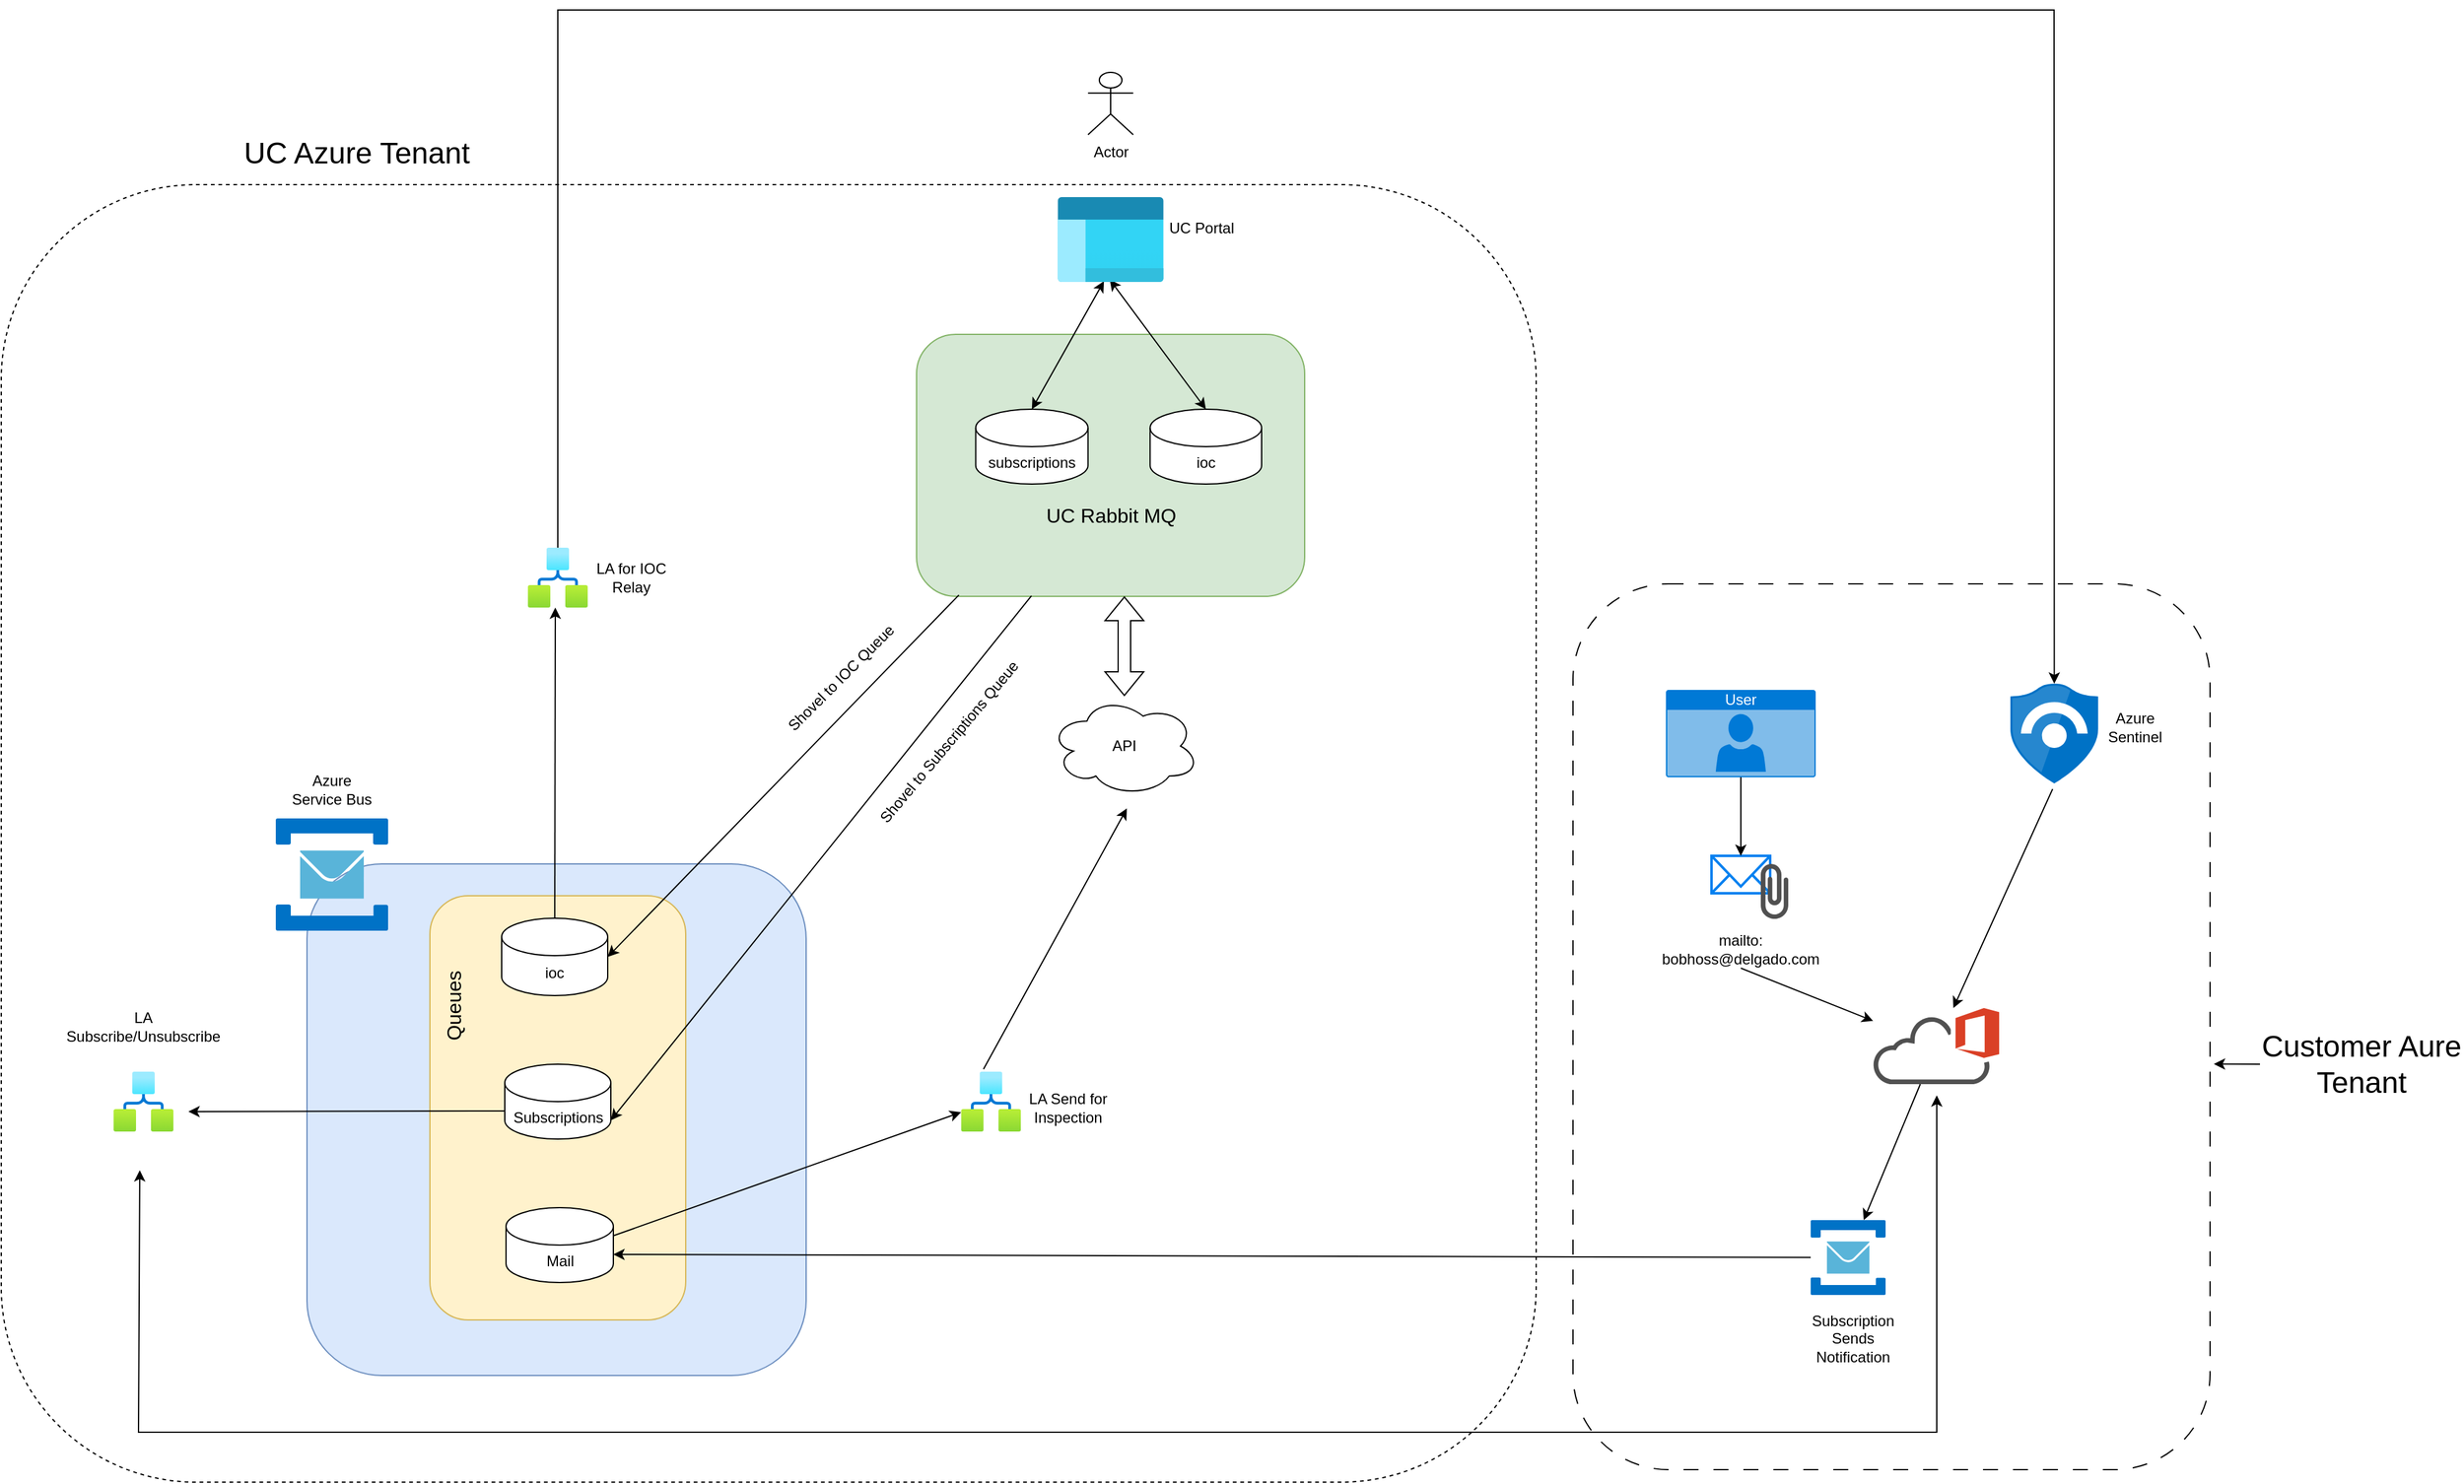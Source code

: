 <mxfile version="21.6.8" type="device" pages="2">
  <diagram name="Page-1" id="SXquLWywHy_jK7-9NIGL">
    <mxGraphModel dx="2390" dy="2485" grid="1" gridSize="10" guides="1" tooltips="1" connect="1" arrows="1" fold="1" page="1" pageScale="1" pageWidth="850" pageHeight="1100" math="0" shadow="0">
      <root>
        <mxCell id="0" />
        <mxCell id="1" parent="0" />
        <mxCell id="zbcflQJLh2eQShG7Zai7-59" value="" style="rounded=1;whiteSpace=wrap;html=1;dashed=1;" vertex="1" parent="1">
          <mxGeometry x="90" y="-430" width="1230" height="1040" as="geometry" />
        </mxCell>
        <mxCell id="zbcflQJLh2eQShG7Zai7-45" value="" style="rounded=1;whiteSpace=wrap;html=1;dashed=1;dashPattern=12 12;" vertex="1" parent="1">
          <mxGeometry x="1349.5" y="-110" width="510.5" height="710" as="geometry" />
        </mxCell>
        <mxCell id="zbcflQJLh2eQShG7Zai7-42" value="" style="rounded=1;whiteSpace=wrap;html=1;fillColor=#d5e8d4;strokeColor=#82b366;" vertex="1" parent="1">
          <mxGeometry x="823.49" y="-310" width="311" height="210" as="geometry" />
        </mxCell>
        <mxCell id="zArQtPapteYb4jlWrIeE-10" value="" style="rounded=1;whiteSpace=wrap;html=1;fillColor=#dae8fc;strokeColor=#6c8ebf;" parent="1" vertex="1">
          <mxGeometry x="335" y="114.5" width="400" height="410" as="geometry" />
        </mxCell>
        <mxCell id="zArQtPapteYb4jlWrIeE-13" value="" style="rounded=1;whiteSpace=wrap;html=1;fillColor=#fff2cc;strokeColor=#d6b656;" parent="1" vertex="1">
          <mxGeometry x="433.5" y="140" width="205" height="340" as="geometry" />
        </mxCell>
        <mxCell id="zArQtPapteYb4jlWrIeE-1" value="Actor" style="shape=umlActor;verticalLabelPosition=bottom;verticalAlign=top;html=1;outlineConnect=0;" parent="1" vertex="1">
          <mxGeometry x="960.87" y="-520" width="36.25" height="50" as="geometry" />
        </mxCell>
        <mxCell id="zArQtPapteYb4jlWrIeE-6" value="subscriptions" style="shape=cylinder3;whiteSpace=wrap;html=1;boundedLbl=1;backgroundOutline=1;size=15;" parent="1" vertex="1">
          <mxGeometry x="870.87" y="-250" width="90" height="60" as="geometry" />
        </mxCell>
        <mxCell id="zArQtPapteYb4jlWrIeE-7" value="Subscriptions" style="shape=cylinder3;whiteSpace=wrap;html=1;boundedLbl=1;backgroundOutline=1;size=15;" parent="1" vertex="1">
          <mxGeometry x="493.5" y="275" width="85" height="60" as="geometry" />
        </mxCell>
        <mxCell id="zArQtPapteYb4jlWrIeE-8" value="ioc" style="shape=cylinder3;whiteSpace=wrap;html=1;boundedLbl=1;backgroundOutline=1;size=15;" parent="1" vertex="1">
          <mxGeometry x="1010.63" y="-250" width="89.37" height="60" as="geometry" />
        </mxCell>
        <mxCell id="zArQtPapteYb4jlWrIeE-9" value="ioc" style="shape=cylinder3;whiteSpace=wrap;html=1;boundedLbl=1;backgroundOutline=1;size=15;" parent="1" vertex="1">
          <mxGeometry x="491" y="158" width="85" height="62" as="geometry" />
        </mxCell>
        <mxCell id="zArQtPapteYb4jlWrIeE-14" value="" style="image;aspect=fixed;html=1;points=[];align=center;fontSize=12;image=img/lib/azure2/internet_of_things/Logic_Apps.svg;" parent="1" vertex="1">
          <mxGeometry x="180" y="281" width="48" height="48" as="geometry" />
        </mxCell>
        <mxCell id="zArQtPapteYb4jlWrIeE-15" value="" style="endArrow=classic;html=1;rounded=0;exitX=0;exitY=0;exitDx=0;exitDy=37.5;exitPerimeter=0;" parent="1" source="zArQtPapteYb4jlWrIeE-7" edge="1">
          <mxGeometry width="50" height="50" relative="1" as="geometry">
            <mxPoint x="570" y="460" as="sourcePoint" />
            <mxPoint x="240" y="313" as="targetPoint" />
            <Array as="points" />
          </mxGeometry>
        </mxCell>
        <mxCell id="zArQtPapteYb4jlWrIeE-16" value="" style="image;aspect=fixed;html=1;points=[];align=center;fontSize=12;image=img/lib/azure2/internet_of_things/Logic_Apps.svg;" parent="1" vertex="1">
          <mxGeometry x="512" y="-139" width="48" height="48" as="geometry" />
        </mxCell>
        <mxCell id="zArQtPapteYb4jlWrIeE-17" value="" style="endArrow=classic;html=1;rounded=0;entryX=0.458;entryY=1;entryDx=0;entryDy=0;entryPerimeter=0;" parent="1" source="zArQtPapteYb4jlWrIeE-9" target="zArQtPapteYb4jlWrIeE-16" edge="1">
          <mxGeometry width="50" height="50" relative="1" as="geometry">
            <mxPoint x="535" y="50" as="sourcePoint" />
            <mxPoint x="620" y="410" as="targetPoint" />
          </mxGeometry>
        </mxCell>
        <mxCell id="zArQtPapteYb4jlWrIeE-27" value="API" style="ellipse;shape=cloud;whiteSpace=wrap;html=1;" parent="1" vertex="1">
          <mxGeometry x="930" y="-20" width="120" height="80" as="geometry" />
        </mxCell>
        <mxCell id="zArQtPapteYb4jlWrIeE-29" value="" style="shape=flexArrow;endArrow=classic;startArrow=classic;html=1;rounded=0;" parent="1" source="zArQtPapteYb4jlWrIeE-27" edge="1">
          <mxGeometry width="100" height="100" relative="1" as="geometry">
            <mxPoint x="910" y="480" as="sourcePoint" />
            <mxPoint x="990" y="-100" as="targetPoint" />
            <Array as="points" />
          </mxGeometry>
        </mxCell>
        <mxCell id="zArQtPapteYb4jlWrIeE-31" value="" style="image;aspect=fixed;html=1;points=[];align=center;fontSize=12;image=img/lib/azure2/internet_of_things/Logic_Apps.svg;" parent="1" vertex="1">
          <mxGeometry x="859.12" y="281" width="48" height="48" as="geometry" />
        </mxCell>
        <mxCell id="zArQtPapteYb4jlWrIeE-32" value="" style="endArrow=classic;html=1;rounded=0;exitX=0.375;exitY=-0.042;exitDx=0;exitDy=0;exitPerimeter=0;" parent="1" source="zArQtPapteYb4jlWrIeE-31" edge="1">
          <mxGeometry width="50" height="50" relative="1" as="geometry">
            <mxPoint x="570" y="460" as="sourcePoint" />
            <mxPoint x="992" y="70" as="targetPoint" />
          </mxGeometry>
        </mxCell>
        <mxCell id="zbcflQJLh2eQShG7Zai7-4" value="" style="endArrow=classic;startArrow=classic;html=1;rounded=0;entryX=0.492;entryY=0.972;entryDx=0;entryDy=0;entryPerimeter=0;exitX=0.5;exitY=0;exitDx=0;exitDy=0;exitPerimeter=0;" edge="1" parent="1" source="zArQtPapteYb4jlWrIeE-8" target="zbcflQJLh2eQShG7Zai7-28">
          <mxGeometry width="50" height="50" relative="1" as="geometry">
            <mxPoint x="1498" y="-130" as="sourcePoint" />
            <mxPoint x="1116" y="-208" as="targetPoint" />
          </mxGeometry>
        </mxCell>
        <mxCell id="zbcflQJLh2eQShG7Zai7-5" value="" style="endArrow=classic;startArrow=classic;html=1;rounded=0;entryX=0.5;entryY=0;entryDx=0;entryDy=0;entryPerimeter=0;exitX=0.437;exitY=0.99;exitDx=0;exitDy=0;exitPerimeter=0;" edge="1" parent="1" source="zbcflQJLh2eQShG7Zai7-28" target="zArQtPapteYb4jlWrIeE-6">
          <mxGeometry width="50" height="50" relative="1" as="geometry">
            <mxPoint x="1121.04" y="-194.96" as="sourcePoint" />
            <mxPoint x="1548" y="-180" as="targetPoint" />
          </mxGeometry>
        </mxCell>
        <mxCell id="zbcflQJLh2eQShG7Zai7-7" value="LA Send for Inspection" style="text;html=1;strokeColor=none;fillColor=none;align=center;verticalAlign=middle;whiteSpace=wrap;rounded=0;" vertex="1" parent="1">
          <mxGeometry x="900" y="295" width="90" height="30" as="geometry" />
        </mxCell>
        <mxCell id="zbcflQJLh2eQShG7Zai7-8" value="LA Subscribe/Unsubscribe" style="text;html=1;strokeColor=none;fillColor=none;align=center;verticalAlign=middle;whiteSpace=wrap;rounded=0;" vertex="1" parent="1">
          <mxGeometry x="159" y="230" width="90" height="30" as="geometry" />
        </mxCell>
        <mxCell id="zbcflQJLh2eQShG7Zai7-9" value="LA for IOC Relay" style="text;html=1;strokeColor=none;fillColor=none;align=center;verticalAlign=middle;whiteSpace=wrap;rounded=0;" vertex="1" parent="1">
          <mxGeometry x="550" y="-130" width="90" height="30" as="geometry" />
        </mxCell>
        <mxCell id="zbcflQJLh2eQShG7Zai7-13" value="" style="sketch=0;pointerEvents=1;shadow=0;dashed=0;html=1;strokeColor=none;fillColor=#505050;labelPosition=center;verticalLabelPosition=bottom;outlineConnect=0;verticalAlign=top;align=center;shape=mxgraph.office.clouds.office_365;" vertex="1" parent="1">
          <mxGeometry x="1590" y="230" width="101" height="61" as="geometry" />
        </mxCell>
        <mxCell id="zbcflQJLh2eQShG7Zai7-16" value="User" style="html=1;whiteSpace=wrap;strokeColor=none;fillColor=#0079D6;labelPosition=center;verticalLabelPosition=middle;verticalAlign=top;align=center;fontSize=12;outlineConnect=0;spacingTop=-6;fontColor=#FFFFFF;sketch=0;shape=mxgraph.sitemap.user;" vertex="1" parent="1">
          <mxGeometry x="1424" y="-25" width="120" height="70" as="geometry" />
        </mxCell>
        <mxCell id="zbcflQJLh2eQShG7Zai7-18" value="" style="html=1;verticalLabelPosition=bottom;align=center;labelBackgroundColor=#ffffff;verticalAlign=top;strokeWidth=2;strokeColor=#0080F0;shadow=0;dashed=0;shape=mxgraph.ios7.icons.mail;" vertex="1" parent="1">
          <mxGeometry x="1460.5" y="108" width="47" height="30" as="geometry" />
        </mxCell>
        <mxCell id="zbcflQJLh2eQShG7Zai7-17" value="" style="sketch=0;pointerEvents=1;shadow=0;dashed=0;html=1;strokeColor=none;fillColor=#505050;labelPosition=center;verticalLabelPosition=bottom;verticalAlign=top;outlineConnect=0;align=center;shape=mxgraph.office.concepts.attachment;" vertex="1" parent="1">
          <mxGeometry x="1500" y="114.5" width="22" height="44" as="geometry" />
        </mxCell>
        <mxCell id="zbcflQJLh2eQShG7Zai7-19" value="" style="endArrow=classic;html=1;rounded=0;" edge="1" parent="1" source="zbcflQJLh2eQShG7Zai7-16" target="zbcflQJLh2eQShG7Zai7-18">
          <mxGeometry width="50" height="50" relative="1" as="geometry">
            <mxPoint x="1499.5" y="210" as="sourcePoint" />
            <mxPoint x="1490" y="100" as="targetPoint" />
          </mxGeometry>
        </mxCell>
        <mxCell id="zbcflQJLh2eQShG7Zai7-20" value="mailto: bobhoss@delgado.com" style="text;html=1;strokeColor=none;fillColor=none;align=center;verticalAlign=middle;whiteSpace=wrap;rounded=0;" vertex="1" parent="1">
          <mxGeometry x="1440" y="168" width="88" height="30" as="geometry" />
        </mxCell>
        <mxCell id="zbcflQJLh2eQShG7Zai7-21" value="" style="endArrow=classic;html=1;rounded=0;exitX=0.5;exitY=1;exitDx=0;exitDy=0;" edge="1" parent="1" source="zbcflQJLh2eQShG7Zai7-20" target="zbcflQJLh2eQShG7Zai7-13">
          <mxGeometry width="50" height="50" relative="1" as="geometry">
            <mxPoint x="1059.5" y="410" as="sourcePoint" />
            <mxPoint x="1570" y="280" as="targetPoint" />
          </mxGeometry>
        </mxCell>
        <mxCell id="zbcflQJLh2eQShG7Zai7-24" value="Subscription Sends Notification" style="text;html=1;strokeColor=none;fillColor=none;align=center;verticalAlign=middle;whiteSpace=wrap;rounded=0;" vertex="1" parent="1">
          <mxGeometry x="1544" y="480" width="60" height="30" as="geometry" />
        </mxCell>
        <mxCell id="zbcflQJLh2eQShG7Zai7-26" value="" style="endArrow=classic;html=1;rounded=0;entryX=1;entryY=0;entryDx=0;entryDy=37.5;entryPerimeter=0;" edge="1" parent="1" source="zbcflQJLh2eQShG7Zai7-30" target="zbcflQJLh2eQShG7Zai7-33">
          <mxGeometry width="50" height="50" relative="1" as="geometry">
            <mxPoint x="1234.529" y="439.032" as="sourcePoint" />
            <mxPoint x="960" y="280" as="targetPoint" />
          </mxGeometry>
        </mxCell>
        <mxCell id="zbcflQJLh2eQShG7Zai7-28" value="" style="image;aspect=fixed;html=1;points=[];align=center;fontSize=12;image=img/lib/azure2/general/Management_Portal.svg;" vertex="1" parent="1">
          <mxGeometry x="936.5" y="-420" width="85" height="68" as="geometry" />
        </mxCell>
        <mxCell id="zbcflQJLh2eQShG7Zai7-29" value="" style="image;sketch=0;aspect=fixed;html=1;points=[];align=center;fontSize=12;image=img/lib/mscae/Service_Bus.svg;" vertex="1" parent="1">
          <mxGeometry x="310" y="78" width="90" height="90" as="geometry" />
        </mxCell>
        <mxCell id="zbcflQJLh2eQShG7Zai7-30" value="" style="image;sketch=0;aspect=fixed;html=1;points=[];align=center;fontSize=12;image=img/lib/mscae/Service_Bus.svg;" vertex="1" parent="1">
          <mxGeometry x="1540" y="400" width="60" height="60" as="geometry" />
        </mxCell>
        <mxCell id="zbcflQJLh2eQShG7Zai7-32" value="Azure Service Bus" style="text;html=1;strokeColor=none;fillColor=none;align=center;verticalAlign=middle;whiteSpace=wrap;rounded=0;" vertex="1" parent="1">
          <mxGeometry x="320" y="40" width="70" height="30" as="geometry" />
        </mxCell>
        <mxCell id="zbcflQJLh2eQShG7Zai7-33" value="Mail" style="shape=cylinder3;whiteSpace=wrap;html=1;boundedLbl=1;backgroundOutline=1;size=15;" vertex="1" parent="1">
          <mxGeometry x="494.5" y="390" width="86" height="60" as="geometry" />
        </mxCell>
        <mxCell id="zbcflQJLh2eQShG7Zai7-36" value="" style="endArrow=classic;html=1;rounded=0;exitX=1;exitY=0;exitDx=0;exitDy=22.5;exitPerimeter=0;" edge="1" parent="1" source="zbcflQJLh2eQShG7Zai7-33" target="zArQtPapteYb4jlWrIeE-31">
          <mxGeometry width="50" height="50" relative="1" as="geometry">
            <mxPoint x="580" y="230" as="sourcePoint" />
            <mxPoint x="630" y="180" as="targetPoint" />
          </mxGeometry>
        </mxCell>
        <mxCell id="zbcflQJLh2eQShG7Zai7-38" value="" style="endArrow=classic;html=1;rounded=0;entryX=1;entryY=0.5;entryDx=0;entryDy=0;entryPerimeter=0;exitX=0.109;exitY=0.995;exitDx=0;exitDy=0;exitPerimeter=0;" edge="1" parent="1" source="zbcflQJLh2eQShG7Zai7-42" target="zArQtPapteYb4jlWrIeE-9">
          <mxGeometry width="50" height="50" relative="1" as="geometry">
            <mxPoint x="930" y="-190" as="sourcePoint" />
            <mxPoint x="630" y="180" as="targetPoint" />
          </mxGeometry>
        </mxCell>
        <mxCell id="zbcflQJLh2eQShG7Zai7-39" value="Shovel to IOC Queue" style="text;html=1;strokeColor=none;fillColor=none;align=center;verticalAlign=middle;whiteSpace=wrap;rounded=0;rotation=-45;" vertex="1" parent="1">
          <mxGeometry x="703.49" y="-50" width="120" height="30" as="geometry" />
        </mxCell>
        <mxCell id="zbcflQJLh2eQShG7Zai7-41" value="" style="image;sketch=0;aspect=fixed;html=1;points=[];align=center;fontSize=12;image=img/lib/mscae/Azure_Sentinel.svg;" vertex="1" parent="1">
          <mxGeometry x="1700" y="-30" width="70.4" height="80" as="geometry" />
        </mxCell>
        <mxCell id="zbcflQJLh2eQShG7Zai7-44" value="&lt;font style=&quot;font-size: 16px;&quot;&gt;UC Rabbit MQ&lt;/font&gt;" style="text;html=1;strokeColor=none;fillColor=none;align=center;verticalAlign=middle;whiteSpace=wrap;rounded=0;" vertex="1" parent="1">
          <mxGeometry x="922.5" y="-180" width="113" height="30" as="geometry" />
        </mxCell>
        <mxCell id="zbcflQJLh2eQShG7Zai7-46" value="" style="endArrow=classic;startArrow=classic;html=1;rounded=0;" edge="1" parent="1">
          <mxGeometry width="50" height="50" relative="1" as="geometry">
            <mxPoint x="201" y="360" as="sourcePoint" />
            <mxPoint x="1641" y="300" as="targetPoint" />
            <Array as="points">
              <mxPoint x="200" y="570" />
              <mxPoint x="1641" y="570" />
            </Array>
          </mxGeometry>
        </mxCell>
        <mxCell id="zbcflQJLh2eQShG7Zai7-47" value="" style="endArrow=classic;html=1;rounded=0;" edge="1" parent="1" source="zArQtPapteYb4jlWrIeE-16" target="zbcflQJLh2eQShG7Zai7-41">
          <mxGeometry width="50" height="50" relative="1" as="geometry">
            <mxPoint x="640" y="50" as="sourcePoint" />
            <mxPoint x="690" as="targetPoint" />
            <Array as="points">
              <mxPoint x="536" y="-570" />
              <mxPoint x="1000" y="-570" />
              <mxPoint x="1735" y="-570" />
            </Array>
          </mxGeometry>
        </mxCell>
        <mxCell id="zbcflQJLh2eQShG7Zai7-48" value="&lt;font style=&quot;font-size: 24px;&quot;&gt;Customer Aure Tenant&lt;/font&gt;" style="text;html=1;strokeColor=none;fillColor=none;align=center;verticalAlign=middle;whiteSpace=wrap;rounded=0;" vertex="1" parent="1">
          <mxGeometry x="1900" y="255" width="162.5" height="40" as="geometry" />
        </mxCell>
        <mxCell id="zbcflQJLh2eQShG7Zai7-49" value="Azure Sentinel" style="text;html=1;strokeColor=none;fillColor=none;align=center;verticalAlign=middle;whiteSpace=wrap;rounded=0;" vertex="1" parent="1">
          <mxGeometry x="1770.4" y="-10" width="60" height="30" as="geometry" />
        </mxCell>
        <mxCell id="zbcflQJLh2eQShG7Zai7-50" value="" style="endArrow=classic;html=1;rounded=0;exitX=0.481;exitY=1.055;exitDx=0;exitDy=0;exitPerimeter=0;" edge="1" parent="1" source="zbcflQJLh2eQShG7Zai7-41" target="zbcflQJLh2eQShG7Zai7-13">
          <mxGeometry width="50" height="50" relative="1" as="geometry">
            <mxPoint x="850" y="200" as="sourcePoint" />
            <mxPoint x="900" y="150" as="targetPoint" />
          </mxGeometry>
        </mxCell>
        <mxCell id="zbcflQJLh2eQShG7Zai7-52" value="&lt;font style=&quot;font-size: 16px;&quot;&gt;Queues&lt;/font&gt;" style="text;html=1;strokeColor=none;fillColor=none;align=center;verticalAlign=middle;whiteSpace=wrap;rounded=0;rotation=-90;" vertex="1" parent="1">
          <mxGeometry x="390" y="202" width="125" height="52" as="geometry" />
        </mxCell>
        <mxCell id="zbcflQJLh2eQShG7Zai7-55" value="" style="endArrow=classic;html=1;rounded=0;" edge="1" parent="1" source="zbcflQJLh2eQShG7Zai7-13" target="zbcflQJLh2eQShG7Zai7-30">
          <mxGeometry width="50" height="50" relative="1" as="geometry">
            <mxPoint x="850" y="20" as="sourcePoint" />
            <mxPoint x="900" y="-30" as="targetPoint" />
          </mxGeometry>
        </mxCell>
        <mxCell id="zbcflQJLh2eQShG7Zai7-56" value="" style="endArrow=classic;html=1;rounded=0;entryX=1;entryY=1;entryDx=0;entryDy=-15;entryPerimeter=0;exitX=0.296;exitY=0.998;exitDx=0;exitDy=0;exitPerimeter=0;" edge="1" parent="1" source="zbcflQJLh2eQShG7Zai7-42" target="zArQtPapteYb4jlWrIeE-7">
          <mxGeometry width="50" height="50" relative="1" as="geometry">
            <mxPoint x="850" y="20" as="sourcePoint" />
            <mxPoint x="900" y="-30" as="targetPoint" />
          </mxGeometry>
        </mxCell>
        <mxCell id="zbcflQJLh2eQShG7Zai7-57" value="UC Portal" style="text;html=1;strokeColor=none;fillColor=none;align=center;verticalAlign=middle;whiteSpace=wrap;rounded=0;" vertex="1" parent="1">
          <mxGeometry x="1021.5" y="-410" width="60" height="30" as="geometry" />
        </mxCell>
        <mxCell id="zbcflQJLh2eQShG7Zai7-58" value="Shovel to Subscriptions Queue" style="text;html=1;strokeColor=none;fillColor=none;align=center;verticalAlign=middle;whiteSpace=wrap;rounded=0;rotation=-50;" vertex="1" parent="1">
          <mxGeometry x="760.66" y="1.53" width="177.32" height="30" as="geometry" />
        </mxCell>
        <mxCell id="zbcflQJLh2eQShG7Zai7-60" value="&lt;font style=&quot;font-size: 24px;&quot;&gt;UC Azure Tenant&lt;/font&gt;" style="text;html=1;strokeColor=none;fillColor=none;align=center;verticalAlign=middle;whiteSpace=wrap;rounded=0;" vertex="1" parent="1">
          <mxGeometry x="270" y="-470" width="210" height="30" as="geometry" />
        </mxCell>
        <mxCell id="zbcflQJLh2eQShG7Zai7-63" value="" style="endArrow=classic;html=1;rounded=0;entryX=1.006;entryY=0.542;entryDx=0;entryDy=0;entryPerimeter=0;exitX=0;exitY=0.5;exitDx=0;exitDy=0;" edge="1" parent="1" source="zbcflQJLh2eQShG7Zai7-48" target="zbcflQJLh2eQShG7Zai7-45">
          <mxGeometry width="50" height="50" relative="1" as="geometry">
            <mxPoint x="1890" y="222" as="sourcePoint" />
            <mxPoint x="1090" y="-50" as="targetPoint" />
          </mxGeometry>
        </mxCell>
      </root>
    </mxGraphModel>
  </diagram>
  <diagram id="4mdgIPlBegKgzQdD6meI" name="Page-2">
    <mxGraphModel dx="2868" dy="2762" grid="1" gridSize="10" guides="1" tooltips="1" connect="1" arrows="1" fold="1" page="1" pageScale="1" pageWidth="850" pageHeight="1100" math="0" shadow="0">
      <root>
        <mxCell id="0" />
        <mxCell id="1" parent="0" />
        <mxCell id="MIT6gQoDaKsgvTAdr3W3-1" value="" style="rounded=1;whiteSpace=wrap;html=1;dashed=1;" vertex="1" parent="1">
          <mxGeometry x="386" y="-510" width="1240" height="1040" as="geometry" />
        </mxCell>
        <mxCell id="MIT6gQoDaKsgvTAdr3W3-2" value="" style="rounded=1;whiteSpace=wrap;html=1;dashed=1;dashPattern=12 12;rotation=90;" vertex="1" parent="1">
          <mxGeometry x="669.17" y="430" width="693.5" height="940" as="geometry" />
        </mxCell>
        <mxCell id="MIT6gQoDaKsgvTAdr3W3-3" value="" style="rounded=1;whiteSpace=wrap;html=1;fillColor=#d5e8d4;strokeColor=#82b366;" vertex="1" parent="1">
          <mxGeometry x="823.49" y="-340" width="311" height="210" as="geometry" />
        </mxCell>
        <mxCell id="MIT6gQoDaKsgvTAdr3W3-4" value="" style="rounded=1;whiteSpace=wrap;html=1;fillColor=#dae8fc;strokeColor=#6c8ebf;" vertex="1" parent="1">
          <mxGeometry x="560" y="60" width="863" height="310" as="geometry" />
        </mxCell>
        <mxCell id="MIT6gQoDaKsgvTAdr3W3-5" value="" style="rounded=1;whiteSpace=wrap;html=1;fillColor=#fff2cc;strokeColor=#d6b656;rotation=90;" vertex="1" parent="1">
          <mxGeometry x="874.91" y="-87.07" width="219.34" height="591.53" as="geometry" />
        </mxCell>
        <mxCell id="MIT6gQoDaKsgvTAdr3W3-7" value="subscriptions" style="shape=cylinder3;whiteSpace=wrap;html=1;boundedLbl=1;backgroundOutline=1;size=15;" vertex="1" parent="1">
          <mxGeometry x="870.87" y="-280" width="90" height="60" as="geometry" />
        </mxCell>
        <mxCell id="MIT6gQoDaKsgvTAdr3W3-8" value="Subscriptions" style="shape=cylinder3;whiteSpace=wrap;html=1;boundedLbl=1;backgroundOutline=1;size=15;" vertex="1" parent="1">
          <mxGeometry x="720" y="178.7" width="85" height="60" as="geometry" />
        </mxCell>
        <mxCell id="MIT6gQoDaKsgvTAdr3W3-9" value="ioc" style="shape=cylinder3;whiteSpace=wrap;html=1;boundedLbl=1;backgroundOutline=1;size=15;" vertex="1" parent="1">
          <mxGeometry x="1010.63" y="-280" width="89.37" height="60" as="geometry" />
        </mxCell>
        <mxCell id="MIT6gQoDaKsgvTAdr3W3-10" value="ioc" style="shape=cylinder3;whiteSpace=wrap;html=1;boundedLbl=1;backgroundOutline=1;size=15;" vertex="1" parent="1">
          <mxGeometry x="933.37" y="178.71" width="85" height="62" as="geometry" />
        </mxCell>
        <mxCell id="MIT6gQoDaKsgvTAdr3W3-13" value="" style="image;aspect=fixed;html=1;points=[];align=center;fontSize=12;image=img/lib/azure2/internet_of_things/Logic_Apps.svg;" vertex="1" parent="1">
          <mxGeometry x="951.87" y="402" width="48" height="48" as="geometry" />
        </mxCell>
        <mxCell id="MIT6gQoDaKsgvTAdr3W3-14" value="" style="endArrow=classic;html=1;rounded=0;" edge="1" parent="1" source="MIT6gQoDaKsgvTAdr3W3-10" target="MIT6gQoDaKsgvTAdr3W3-13">
          <mxGeometry width="50" height="50" relative="1" as="geometry">
            <mxPoint x="535" y="50" as="sourcePoint" />
            <mxPoint x="190" y="740" as="targetPoint" />
          </mxGeometry>
        </mxCell>
        <mxCell id="MIT6gQoDaKsgvTAdr3W3-15" value="API" style="ellipse;shape=cloud;whiteSpace=wrap;html=1;" vertex="1" parent="1">
          <mxGeometry x="1308.75" y="-230" width="120" height="80" as="geometry" />
        </mxCell>
        <mxCell id="MIT6gQoDaKsgvTAdr3W3-16" value="" style="shape=flexArrow;endArrow=classic;startArrow=classic;html=1;rounded=0;" edge="1" parent="1" source="MIT6gQoDaKsgvTAdr3W3-15">
          <mxGeometry width="100" height="100" relative="1" as="geometry">
            <mxPoint x="910" y="480" as="sourcePoint" />
            <mxPoint x="1140" y="-190" as="targetPoint" />
            <Array as="points" />
          </mxGeometry>
        </mxCell>
        <mxCell id="MIT6gQoDaKsgvTAdr3W3-19" value="" style="endArrow=classic;startArrow=classic;html=1;rounded=0;entryX=0.492;entryY=0.972;entryDx=0;entryDy=0;entryPerimeter=0;exitX=0.5;exitY=0;exitDx=0;exitDy=0;exitPerimeter=0;" edge="1" parent="1" source="MIT6gQoDaKsgvTAdr3W3-9" target="MIT6gQoDaKsgvTAdr3W3-33">
          <mxGeometry width="50" height="50" relative="1" as="geometry">
            <mxPoint x="1498" y="-160" as="sourcePoint" />
            <mxPoint x="1116" y="-238" as="targetPoint" />
          </mxGeometry>
        </mxCell>
        <mxCell id="MIT6gQoDaKsgvTAdr3W3-20" value="" style="endArrow=classic;startArrow=classic;html=1;rounded=0;entryX=0.5;entryY=0;entryDx=0;entryDy=0;entryPerimeter=0;exitX=0.437;exitY=0.99;exitDx=0;exitDy=0;exitPerimeter=0;" edge="1" parent="1" source="MIT6gQoDaKsgvTAdr3W3-33" target="MIT6gQoDaKsgvTAdr3W3-7">
          <mxGeometry width="50" height="50" relative="1" as="geometry">
            <mxPoint x="1121.04" y="-224.96" as="sourcePoint" />
            <mxPoint x="1548" y="-210" as="targetPoint" />
          </mxGeometry>
        </mxCell>
        <mxCell id="MIT6gQoDaKsgvTAdr3W3-21" value="LA Send for Inspection" style="text;html=1;strokeColor=none;fillColor=none;align=center;verticalAlign=middle;whiteSpace=wrap;rounded=0;" vertex="1" parent="1">
          <mxGeometry x="1439" y="240.71" width="90" height="30" as="geometry" />
        </mxCell>
        <mxCell id="MIT6gQoDaKsgvTAdr3W3-22" value="LA Subscribe/Unsubscribe" style="text;html=1;strokeColor=none;fillColor=none;align=center;verticalAlign=middle;whiteSpace=wrap;rounded=0;" vertex="1" parent="1">
          <mxGeometry x="439" y="148.7" width="90" height="30" as="geometry" />
        </mxCell>
        <mxCell id="MIT6gQoDaKsgvTAdr3W3-23" value="LA for IOC Relay" style="text;html=1;strokeColor=none;fillColor=none;align=center;verticalAlign=middle;whiteSpace=wrap;rounded=0;" vertex="1" parent="1">
          <mxGeometry x="1001.5" y="411" width="90" height="30" as="geometry" />
        </mxCell>
        <mxCell id="MIT6gQoDaKsgvTAdr3W3-24" value="" style="sketch=0;pointerEvents=1;shadow=0;dashed=0;html=1;strokeColor=none;fillColor=#505050;labelPosition=center;verticalLabelPosition=bottom;outlineConnect=0;verticalAlign=top;align=center;shape=mxgraph.office.clouds.office_365;" vertex="1" parent="1">
          <mxGeometry x="941" y="754.5" width="101" height="61" as="geometry" />
        </mxCell>
        <mxCell id="MIT6gQoDaKsgvTAdr3W3-25" value="User" style="html=1;whiteSpace=wrap;strokeColor=none;fillColor=#0079D6;labelPosition=center;verticalLabelPosition=middle;verticalAlign=top;align=center;fontSize=12;outlineConnect=0;spacingTop=-6;fontColor=#FFFFFF;sketch=0;shape=mxgraph.sitemap.user;" vertex="1" parent="1">
          <mxGeometry x="931.5" y="1050" width="120" height="70" as="geometry" />
        </mxCell>
        <mxCell id="MIT6gQoDaKsgvTAdr3W3-26" value="" style="html=1;verticalLabelPosition=bottom;align=center;labelBackgroundColor=#ffffff;verticalAlign=top;strokeWidth=2;strokeColor=#0080F0;shadow=0;dashed=0;shape=mxgraph.ios7.icons.mail;" vertex="1" parent="1">
          <mxGeometry x="965.42" y="910" width="47" height="30" as="geometry" />
        </mxCell>
        <mxCell id="MIT6gQoDaKsgvTAdr3W3-27" value="" style="sketch=0;pointerEvents=1;shadow=0;dashed=0;html=1;strokeColor=none;fillColor=#505050;labelPosition=center;verticalLabelPosition=bottom;verticalAlign=top;outlineConnect=0;align=center;shape=mxgraph.office.concepts.attachment;" vertex="1" parent="1">
          <mxGeometry x="1004.92" y="916.5" width="22" height="44" as="geometry" />
        </mxCell>
        <mxCell id="MIT6gQoDaKsgvTAdr3W3-29" value="mailto: bobhoss@delgado.com" style="text;html=1;strokeColor=none;fillColor=none;align=center;verticalAlign=middle;whiteSpace=wrap;rounded=0;" vertex="1" parent="1">
          <mxGeometry x="944.92" y="970" width="88" height="30" as="geometry" />
        </mxCell>
        <mxCell id="MIT6gQoDaKsgvTAdr3W3-30" value="" style="endArrow=classic;html=1;rounded=0;" edge="1" parent="1" target="MIT6gQoDaKsgvTAdr3W3-24">
          <mxGeometry width="50" height="50" relative="1" as="geometry">
            <mxPoint x="992" y="920" as="sourcePoint" />
            <mxPoint x="1157" y="1060" as="targetPoint" />
          </mxGeometry>
        </mxCell>
        <mxCell id="MIT6gQoDaKsgvTAdr3W3-31" value="Subscription Sends Notification" style="text;html=1;strokeColor=none;fillColor=none;align=center;verticalAlign=middle;whiteSpace=wrap;rounded=0;" vertex="1" parent="1">
          <mxGeometry x="1170" y="659.25" width="60" height="30" as="geometry" />
        </mxCell>
        <mxCell id="MIT6gQoDaKsgvTAdr3W3-33" value="" style="image;aspect=fixed;html=1;points=[];align=center;fontSize=12;image=img/lib/azure2/general/Management_Portal.svg;" vertex="1" parent="1">
          <mxGeometry x="936.5" y="-450" width="85" height="68" as="geometry" />
        </mxCell>
        <mxCell id="MIT6gQoDaKsgvTAdr3W3-34" value="" style="image;sketch=0;aspect=fixed;html=1;points=[];align=center;fontSize=12;image=img/lib/mscae/Service_Bus.svg;" vertex="1" parent="1">
          <mxGeometry x="530" y="28.94" width="90" height="90" as="geometry" />
        </mxCell>
        <mxCell id="MIT6gQoDaKsgvTAdr3W3-35" value="" style="image;sketch=0;aspect=fixed;html=1;points=[];align=center;fontSize=12;image=img/lib/mscae/Service_Bus.svg;" vertex="1" parent="1">
          <mxGeometry x="1094.25" y="645.75" width="68.5" height="68.5" as="geometry" />
        </mxCell>
        <mxCell id="MIT6gQoDaKsgvTAdr3W3-36" value="Azure Service Bus" style="text;html=1;strokeColor=none;fillColor=none;align=center;verticalAlign=middle;whiteSpace=wrap;rounded=0;" vertex="1" parent="1">
          <mxGeometry x="540" y="-9.06" width="70" height="30" as="geometry" />
        </mxCell>
        <mxCell id="MIT6gQoDaKsgvTAdr3W3-37" value="Mail" style="shape=cylinder3;whiteSpace=wrap;html=1;boundedLbl=1;backgroundOutline=1;size=15;" vertex="1" parent="1">
          <mxGeometry x="1162.75" y="178.7" width="86" height="60" as="geometry" />
        </mxCell>
        <mxCell id="MIT6gQoDaKsgvTAdr3W3-39" value="" style="endArrow=classic;html=1;rounded=0;entryX=0.5;entryY=0;entryDx=0;entryDy=0;entryPerimeter=0;exitX=0.5;exitY=1;exitDx=0;exitDy=0;" edge="1" parent="1" source="MIT6gQoDaKsgvTAdr3W3-3" target="MIT6gQoDaKsgvTAdr3W3-10">
          <mxGeometry width="50" height="50" relative="1" as="geometry">
            <mxPoint x="984" y="-80" as="sourcePoint" />
            <mxPoint x="630" y="180" as="targetPoint" />
          </mxGeometry>
        </mxCell>
        <mxCell id="MIT6gQoDaKsgvTAdr3W3-40" value="Shovel to IOC Queue" style="text;html=1;strokeColor=none;fillColor=none;align=center;verticalAlign=middle;whiteSpace=wrap;rounded=0;rotation=-90;" vertex="1" parent="1">
          <mxGeometry x="946" y="-30" width="120" height="30" as="geometry" />
        </mxCell>
        <mxCell id="MIT6gQoDaKsgvTAdr3W3-41" value="" style="image;sketch=0;aspect=fixed;html=1;points=[];align=center;fontSize=12;image=img/lib/mscae/Azure_Sentinel.svg;" vertex="1" parent="1">
          <mxGeometry x="823.49" y="640" width="70.4" height="80" as="geometry" />
        </mxCell>
        <mxCell id="MIT6gQoDaKsgvTAdr3W3-42" value="&lt;font style=&quot;font-size: 16px;&quot;&gt;UC Rabbit MQ&lt;/font&gt;" style="text;html=1;strokeColor=none;fillColor=none;align=center;verticalAlign=middle;whiteSpace=wrap;rounded=0;" vertex="1" parent="1">
          <mxGeometry x="922.5" y="-210" width="113" height="30" as="geometry" />
        </mxCell>
        <mxCell id="MIT6gQoDaKsgvTAdr3W3-43" value="" style="endArrow=classic;startArrow=classic;html=1;rounded=0;" edge="1" parent="1" target="MIT6gQoDaKsgvTAdr3W3-24">
          <mxGeometry width="50" height="50" relative="1" as="geometry">
            <mxPoint x="490" y="250" as="sourcePoint" />
            <mxPoint x="1641" y="300" as="targetPoint" />
            <Array as="points">
              <mxPoint x="490" y="540" />
              <mxPoint x="490" y="785" />
            </Array>
          </mxGeometry>
        </mxCell>
        <mxCell id="MIT6gQoDaKsgvTAdr3W3-45" value="&lt;font style=&quot;font-size: 24px;&quot;&gt;Customer Aure Tenant&lt;/font&gt;" style="text;html=1;strokeColor=none;fillColor=none;align=center;verticalAlign=middle;whiteSpace=wrap;rounded=0;" vertex="1" parent="1">
          <mxGeometry x="870.87" y="1290" width="162.5" height="40" as="geometry" />
        </mxCell>
        <mxCell id="MIT6gQoDaKsgvTAdr3W3-46" value="Azure Sentinel" style="text;html=1;strokeColor=none;fillColor=none;align=center;verticalAlign=middle;whiteSpace=wrap;rounded=0;" vertex="1" parent="1">
          <mxGeometry x="763.49" y="659.25" width="60" height="30" as="geometry" />
        </mxCell>
        <mxCell id="MIT6gQoDaKsgvTAdr3W3-47" value="" style="endArrow=classic;html=1;rounded=0;exitX=0.481;exitY=1.055;exitDx=0;exitDy=0;exitPerimeter=0;" edge="1" parent="1" source="MIT6gQoDaKsgvTAdr3W3-41" target="MIT6gQoDaKsgvTAdr3W3-24">
          <mxGeometry width="50" height="50" relative="1" as="geometry">
            <mxPoint x="437" y="980" as="sourcePoint" />
            <mxPoint x="487" y="930" as="targetPoint" />
          </mxGeometry>
        </mxCell>
        <mxCell id="MIT6gQoDaKsgvTAdr3W3-48" value="&lt;font style=&quot;font-size: 16px;&quot;&gt;Queues&lt;/font&gt;" style="text;html=1;strokeColor=none;fillColor=none;align=center;verticalAlign=middle;whiteSpace=wrap;rounded=0;rotation=0;" vertex="1" parent="1">
          <mxGeometry x="1143.25" y="96.7" width="125" height="52" as="geometry" />
        </mxCell>
        <mxCell id="MIT6gQoDaKsgvTAdr3W3-49" value="" style="endArrow=classic;html=1;rounded=0;" edge="1" parent="1" source="MIT6gQoDaKsgvTAdr3W3-24" target="MIT6gQoDaKsgvTAdr3W3-35">
          <mxGeometry width="50" height="50" relative="1" as="geometry">
            <mxPoint x="437" y="800" as="sourcePoint" />
            <mxPoint x="487" y="750" as="targetPoint" />
          </mxGeometry>
        </mxCell>
        <mxCell id="MIT6gQoDaKsgvTAdr3W3-50" value="" style="endArrow=classic;html=1;rounded=0;exitX=0.382;exitY=1.014;exitDx=0;exitDy=0;exitPerimeter=0;" edge="1" parent="1" source="MIT6gQoDaKsgvTAdr3W3-3" target="MIT6gQoDaKsgvTAdr3W3-8">
          <mxGeometry width="50" height="50" relative="1" as="geometry">
            <mxPoint x="940" y="-120" as="sourcePoint" />
            <mxPoint x="900" y="-30" as="targetPoint" />
          </mxGeometry>
        </mxCell>
        <mxCell id="MIT6gQoDaKsgvTAdr3W3-51" value="UC Portal" style="text;html=1;strokeColor=none;fillColor=none;align=center;verticalAlign=middle;whiteSpace=wrap;rounded=0;" vertex="1" parent="1">
          <mxGeometry x="1021.5" y="-440" width="60" height="30" as="geometry" />
        </mxCell>
        <mxCell id="MIT6gQoDaKsgvTAdr3W3-52" value="Shovel to Subscriptions Queue" style="text;html=1;strokeColor=none;fillColor=none;align=center;verticalAlign=middle;whiteSpace=wrap;rounded=0;rotation=-60;" vertex="1" parent="1">
          <mxGeometry x="774.55" y="-50" width="177.32" height="30" as="geometry" />
        </mxCell>
        <mxCell id="MIT6gQoDaKsgvTAdr3W3-53" value="&lt;font style=&quot;font-size: 24px;&quot;&gt;UC Azure Tenant&lt;/font&gt;" style="text;html=1;strokeColor=none;fillColor=none;align=center;verticalAlign=middle;whiteSpace=wrap;rounded=0;" vertex="1" parent="1">
          <mxGeometry x="870.87" y="-540" width="210" height="30" as="geometry" />
        </mxCell>
        <mxCell id="MIT6gQoDaKsgvTAdr3W3-54" value="" style="endArrow=classic;html=1;rounded=0;entryX=1.006;entryY=0.542;entryDx=0;entryDy=0;entryPerimeter=0;exitX=0.5;exitY=0;exitDx=0;exitDy=0;" edge="1" parent="1" source="MIT6gQoDaKsgvTAdr3W3-45" target="MIT6gQoDaKsgvTAdr3W3-2">
          <mxGeometry width="50" height="50" relative="1" as="geometry">
            <mxPoint x="1477" y="1002" as="sourcePoint" />
            <mxPoint x="677" y="730" as="targetPoint" />
          </mxGeometry>
        </mxCell>
        <mxCell id="MIT6gQoDaKsgvTAdr3W3-67" value="" style="endArrow=classic;html=1;rounded=0;" edge="1" parent="1" source="MIT6gQoDaKsgvTAdr3W3-13" target="MIT6gQoDaKsgvTAdr3W3-41">
          <mxGeometry width="50" height="50" relative="1" as="geometry">
            <mxPoint x="994" y="252" as="sourcePoint" />
            <mxPoint x="994" y="412" as="targetPoint" />
          </mxGeometry>
        </mxCell>
        <mxCell id="MIT6gQoDaKsgvTAdr3W3-70" value="" style="endArrow=classic;html=1;rounded=0;entryX=0.96;entryY=0.7;entryDx=0;entryDy=0;entryPerimeter=0;" edge="1" parent="1" source="MIT6gQoDaKsgvTAdr3W3-17" target="MIT6gQoDaKsgvTAdr3W3-15">
          <mxGeometry width="50" height="50" relative="1" as="geometry">
            <mxPoint x="840" y="270" as="sourcePoint" />
            <mxPoint x="890" y="220" as="targetPoint" />
            <Array as="points">
              <mxPoint x="1480" y="-174" />
            </Array>
          </mxGeometry>
        </mxCell>
        <mxCell id="MIT6gQoDaKsgvTAdr3W3-71" value="" style="endArrow=classic;html=1;rounded=0;entryX=0.5;entryY=1;entryDx=0;entryDy=0;entryPerimeter=0;" edge="1" parent="1" source="MIT6gQoDaKsgvTAdr3W3-35" target="MIT6gQoDaKsgvTAdr3W3-37">
          <mxGeometry width="50" height="50" relative="1" as="geometry">
            <mxPoint x="840" y="270" as="sourcePoint" />
            <mxPoint x="890" y="220" as="targetPoint" />
          </mxGeometry>
        </mxCell>
        <mxCell id="MIT6gQoDaKsgvTAdr3W3-76" value="" style="endArrow=classic;html=1;rounded=0;exitX=1;exitY=0.5;exitDx=0;exitDy=0;exitPerimeter=0;" edge="1" parent="1" source="MIT6gQoDaKsgvTAdr3W3-37" target="MIT6gQoDaKsgvTAdr3W3-17">
          <mxGeometry width="50" height="50" relative="1" as="geometry">
            <mxPoint x="1256" y="209" as="sourcePoint" />
            <mxPoint x="1550" y="210" as="targetPoint" />
          </mxGeometry>
        </mxCell>
        <mxCell id="MIT6gQoDaKsgvTAdr3W3-17" value="" style="image;aspect=fixed;html=1;points=[];align=center;fontSize=12;image=img/lib/azure2/internet_of_things/Logic_Apps.svg;" vertex="1" parent="1">
          <mxGeometry x="1460" y="186.0" width="48" height="48" as="geometry" />
        </mxCell>
        <mxCell id="MIT6gQoDaKsgvTAdr3W3-77" value="" style="endArrow=classic;html=1;rounded=0;exitX=0;exitY=0;exitDx=0;exitDy=37.5;exitPerimeter=0;" edge="1" parent="1" source="MIT6gQoDaKsgvTAdr3W3-8" target="MIT6gQoDaKsgvTAdr3W3-11">
          <mxGeometry width="50" height="50" relative="1" as="geometry">
            <mxPoint x="720" y="216" as="sourcePoint" />
            <mxPoint x="380" y="216" as="targetPoint" />
            <Array as="points" />
          </mxGeometry>
        </mxCell>
        <mxCell id="MIT6gQoDaKsgvTAdr3W3-11" value="" style="image;aspect=fixed;html=1;points=[];align=center;fontSize=12;image=img/lib/azure2/internet_of_things/Logic_Apps.svg;" vertex="1" parent="1">
          <mxGeometry x="460" y="192.71" width="48" height="48" as="geometry" />
        </mxCell>
      </root>
    </mxGraphModel>
  </diagram>
</mxfile>
